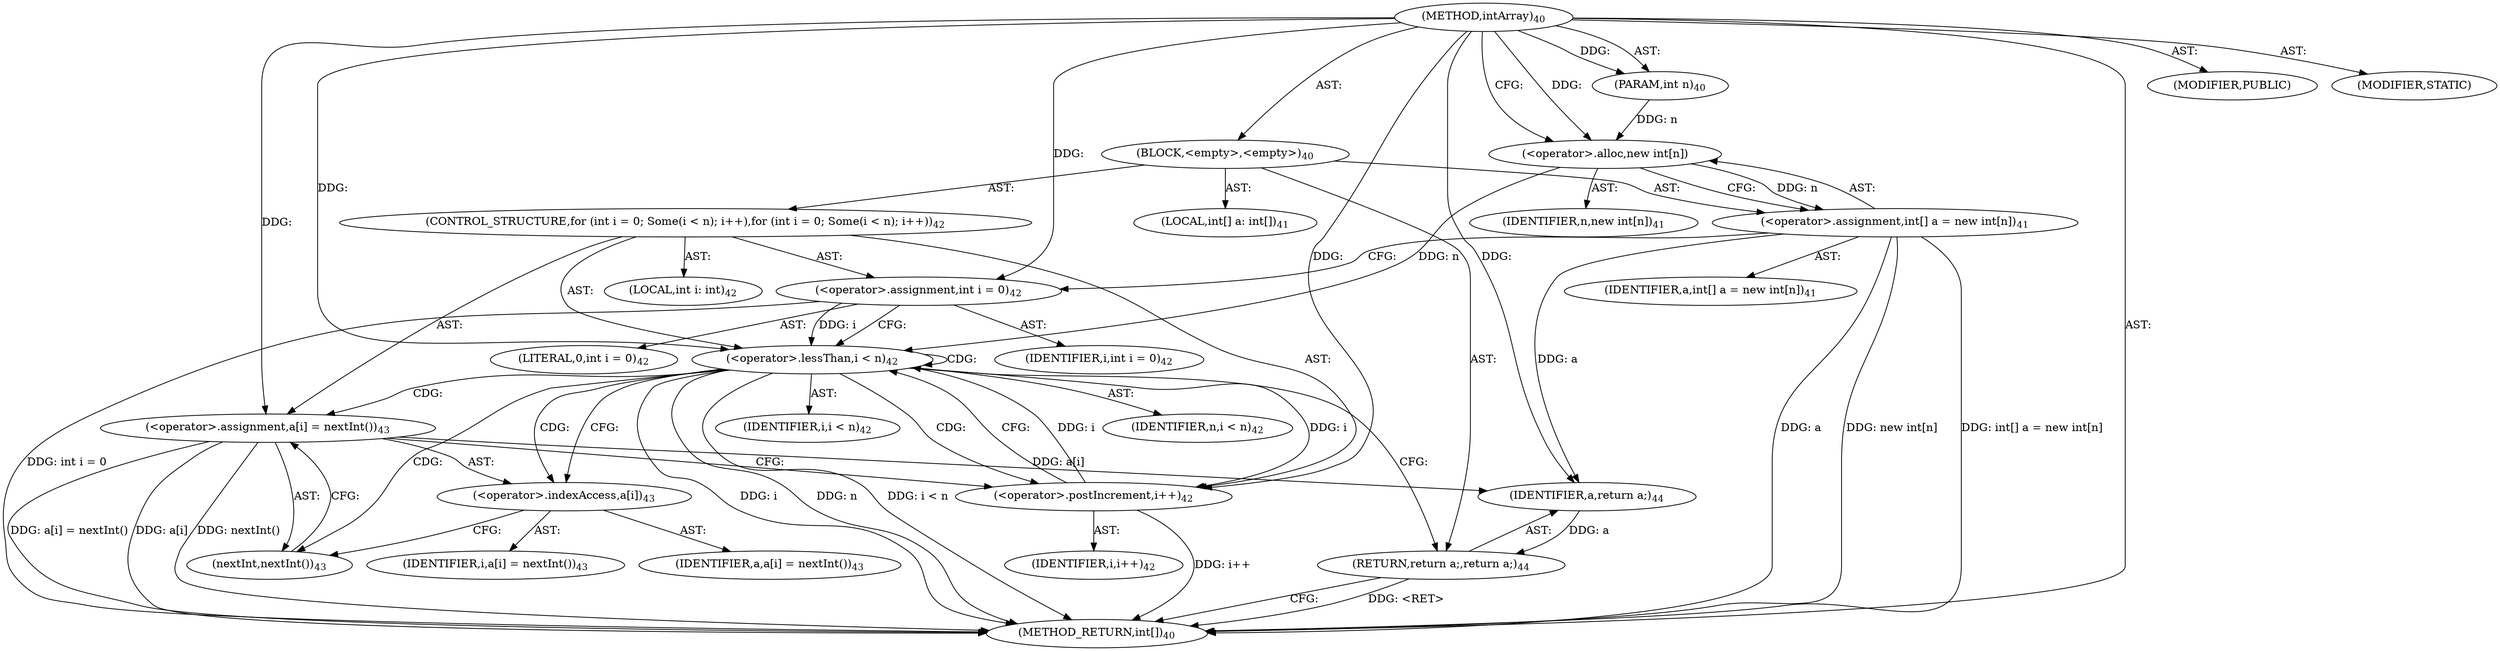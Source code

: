 digraph "intArray" {  
"146" [label = <(METHOD,intArray)<SUB>40</SUB>> ]
"147" [label = <(PARAM,int n)<SUB>40</SUB>> ]
"148" [label = <(BLOCK,&lt;empty&gt;,&lt;empty&gt;)<SUB>40</SUB>> ]
"149" [label = <(LOCAL,int[] a: int[])<SUB>41</SUB>> ]
"150" [label = <(&lt;operator&gt;.assignment,int[] a = new int[n])<SUB>41</SUB>> ]
"151" [label = <(IDENTIFIER,a,int[] a = new int[n])<SUB>41</SUB>> ]
"152" [label = <(&lt;operator&gt;.alloc,new int[n])> ]
"153" [label = <(IDENTIFIER,n,new int[n])<SUB>41</SUB>> ]
"154" [label = <(CONTROL_STRUCTURE,for (int i = 0; Some(i &lt; n); i++),for (int i = 0; Some(i &lt; n); i++))<SUB>42</SUB>> ]
"155" [label = <(LOCAL,int i: int)<SUB>42</SUB>> ]
"156" [label = <(&lt;operator&gt;.assignment,int i = 0)<SUB>42</SUB>> ]
"157" [label = <(IDENTIFIER,i,int i = 0)<SUB>42</SUB>> ]
"158" [label = <(LITERAL,0,int i = 0)<SUB>42</SUB>> ]
"159" [label = <(&lt;operator&gt;.lessThan,i &lt; n)<SUB>42</SUB>> ]
"160" [label = <(IDENTIFIER,i,i &lt; n)<SUB>42</SUB>> ]
"161" [label = <(IDENTIFIER,n,i &lt; n)<SUB>42</SUB>> ]
"162" [label = <(&lt;operator&gt;.postIncrement,i++)<SUB>42</SUB>> ]
"163" [label = <(IDENTIFIER,i,i++)<SUB>42</SUB>> ]
"164" [label = <(&lt;operator&gt;.assignment,a[i] = nextInt())<SUB>43</SUB>> ]
"165" [label = <(&lt;operator&gt;.indexAccess,a[i])<SUB>43</SUB>> ]
"166" [label = <(IDENTIFIER,a,a[i] = nextInt())<SUB>43</SUB>> ]
"167" [label = <(IDENTIFIER,i,a[i] = nextInt())<SUB>43</SUB>> ]
"168" [label = <(nextInt,nextInt())<SUB>43</SUB>> ]
"169" [label = <(RETURN,return a;,return a;)<SUB>44</SUB>> ]
"170" [label = <(IDENTIFIER,a,return a;)<SUB>44</SUB>> ]
"171" [label = <(MODIFIER,PUBLIC)> ]
"172" [label = <(MODIFIER,STATIC)> ]
"173" [label = <(METHOD_RETURN,int[])<SUB>40</SUB>> ]
  "146" -> "147"  [ label = "AST: "] 
  "146" -> "148"  [ label = "AST: "] 
  "146" -> "171"  [ label = "AST: "] 
  "146" -> "172"  [ label = "AST: "] 
  "146" -> "173"  [ label = "AST: "] 
  "148" -> "149"  [ label = "AST: "] 
  "148" -> "150"  [ label = "AST: "] 
  "148" -> "154"  [ label = "AST: "] 
  "148" -> "169"  [ label = "AST: "] 
  "150" -> "151"  [ label = "AST: "] 
  "150" -> "152"  [ label = "AST: "] 
  "152" -> "153"  [ label = "AST: "] 
  "154" -> "155"  [ label = "AST: "] 
  "154" -> "156"  [ label = "AST: "] 
  "154" -> "159"  [ label = "AST: "] 
  "154" -> "162"  [ label = "AST: "] 
  "154" -> "164"  [ label = "AST: "] 
  "156" -> "157"  [ label = "AST: "] 
  "156" -> "158"  [ label = "AST: "] 
  "159" -> "160"  [ label = "AST: "] 
  "159" -> "161"  [ label = "AST: "] 
  "162" -> "163"  [ label = "AST: "] 
  "164" -> "165"  [ label = "AST: "] 
  "164" -> "168"  [ label = "AST: "] 
  "165" -> "166"  [ label = "AST: "] 
  "165" -> "167"  [ label = "AST: "] 
  "169" -> "170"  [ label = "AST: "] 
  "150" -> "156"  [ label = "CFG: "] 
  "169" -> "173"  [ label = "CFG: "] 
  "152" -> "150"  [ label = "CFG: "] 
  "156" -> "159"  [ label = "CFG: "] 
  "159" -> "165"  [ label = "CFG: "] 
  "159" -> "169"  [ label = "CFG: "] 
  "162" -> "159"  [ label = "CFG: "] 
  "164" -> "162"  [ label = "CFG: "] 
  "165" -> "168"  [ label = "CFG: "] 
  "168" -> "164"  [ label = "CFG: "] 
  "146" -> "152"  [ label = "CFG: "] 
  "169" -> "173"  [ label = "DDG: &lt;RET&gt;"] 
  "150" -> "173"  [ label = "DDG: a"] 
  "150" -> "173"  [ label = "DDG: new int[n]"] 
  "150" -> "173"  [ label = "DDG: int[] a = new int[n]"] 
  "156" -> "173"  [ label = "DDG: int i = 0"] 
  "159" -> "173"  [ label = "DDG: i"] 
  "159" -> "173"  [ label = "DDG: n"] 
  "159" -> "173"  [ label = "DDG: i &lt; n"] 
  "164" -> "173"  [ label = "DDG: a[i]"] 
  "164" -> "173"  [ label = "DDG: nextInt()"] 
  "164" -> "173"  [ label = "DDG: a[i] = nextInt()"] 
  "162" -> "173"  [ label = "DDG: i++"] 
  "146" -> "147"  [ label = "DDG: "] 
  "152" -> "150"  [ label = "DDG: n"] 
  "170" -> "169"  [ label = "DDG: a"] 
  "146" -> "156"  [ label = "DDG: "] 
  "146" -> "164"  [ label = "DDG: "] 
  "150" -> "170"  [ label = "DDG: a"] 
  "164" -> "170"  [ label = "DDG: a[i]"] 
  "146" -> "170"  [ label = "DDG: "] 
  "147" -> "152"  [ label = "DDG: n"] 
  "146" -> "152"  [ label = "DDG: "] 
  "156" -> "159"  [ label = "DDG: i"] 
  "162" -> "159"  [ label = "DDG: i"] 
  "146" -> "159"  [ label = "DDG: "] 
  "152" -> "159"  [ label = "DDG: n"] 
  "159" -> "162"  [ label = "DDG: i"] 
  "146" -> "162"  [ label = "DDG: "] 
  "159" -> "159"  [ label = "CDG: "] 
  "159" -> "162"  [ label = "CDG: "] 
  "159" -> "164"  [ label = "CDG: "] 
  "159" -> "168"  [ label = "CDG: "] 
  "159" -> "165"  [ label = "CDG: "] 
}
